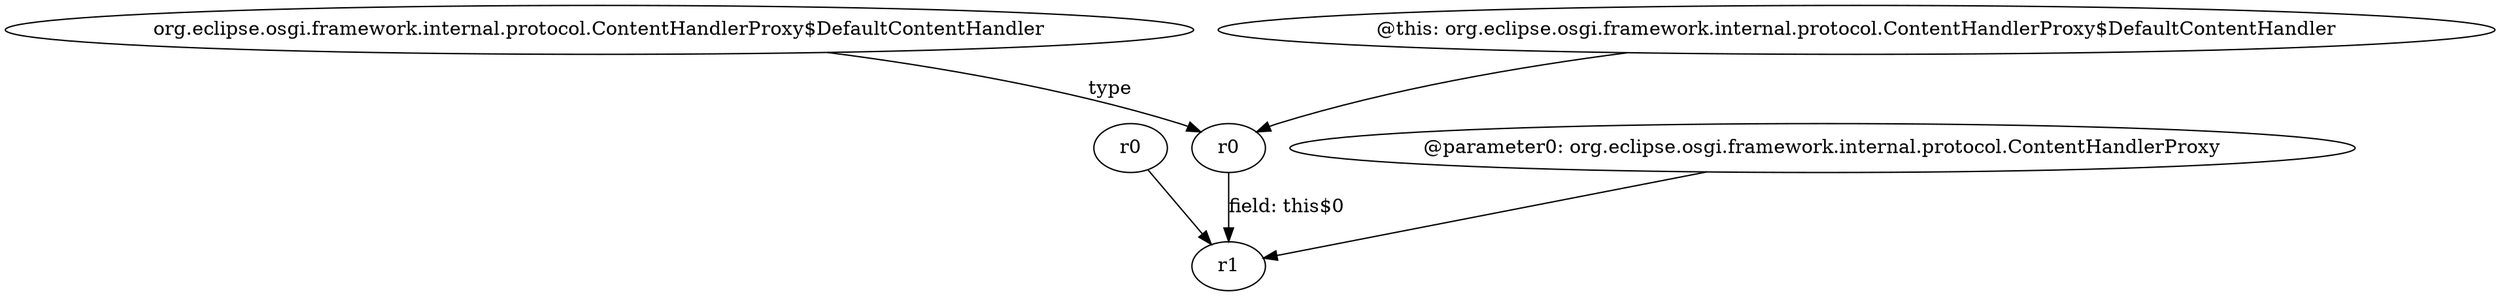 digraph g {
0[label="r0"]
1[label="r1"]
0->1[label=""]
2[label="org.eclipse.osgi.framework.internal.protocol.ContentHandlerProxy$DefaultContentHandler"]
3[label="r0"]
2->3[label="type"]
3->1[label="field: this$0"]
4[label="@this: org.eclipse.osgi.framework.internal.protocol.ContentHandlerProxy$DefaultContentHandler"]
4->3[label=""]
5[label="@parameter0: org.eclipse.osgi.framework.internal.protocol.ContentHandlerProxy"]
5->1[label=""]
}